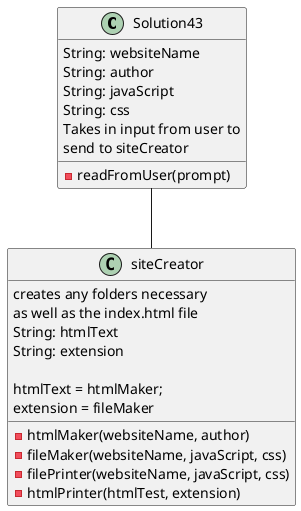 @startuml
'https://plantuml.com/sequence-diagram


Solution43 -- siteCreator

class Solution43{
String: websiteName
String: author
String: javaScript
String: css
Takes in input from user to
send to siteCreator

-readFromUser(prompt)
}
class siteCreator{
creates any folders necessary
as well as the index.html file
String: htmlText
String: extension

htmlText = htmlMaker;
extension = fileMaker
-htmlMaker(websiteName, author)
-fileMaker(websiteName, javaScript, css)
-filePrinter(websiteName, javaScript, css)
-htmlPrinter(htmlTest, extension)
}
@enduml